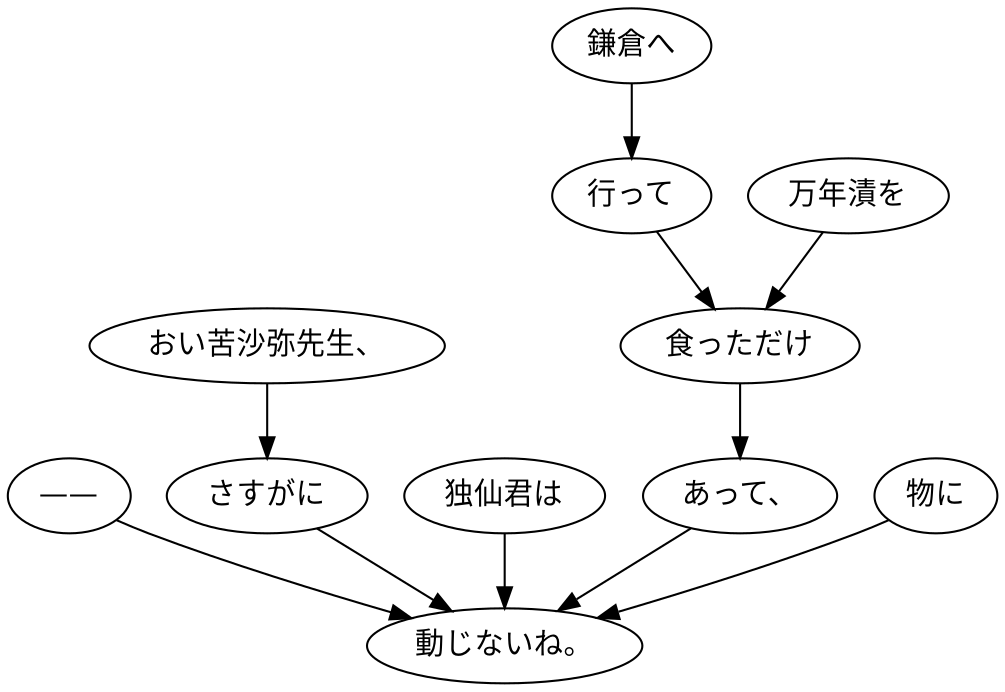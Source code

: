 digraph graph7765 {
	node0 [label="——"];
	node1 [label="おい苦沙弥先生、"];
	node2 [label="さすがに"];
	node3 [label="独仙君は"];
	node4 [label="鎌倉へ"];
	node5 [label="行って"];
	node6 [label="万年漬を"];
	node7 [label="食っただけ"];
	node8 [label="あって、"];
	node9 [label="物に"];
	node10 [label="動じないね。"];
	node0 -> node10;
	node1 -> node2;
	node2 -> node10;
	node3 -> node10;
	node4 -> node5;
	node5 -> node7;
	node6 -> node7;
	node7 -> node8;
	node8 -> node10;
	node9 -> node10;
}
